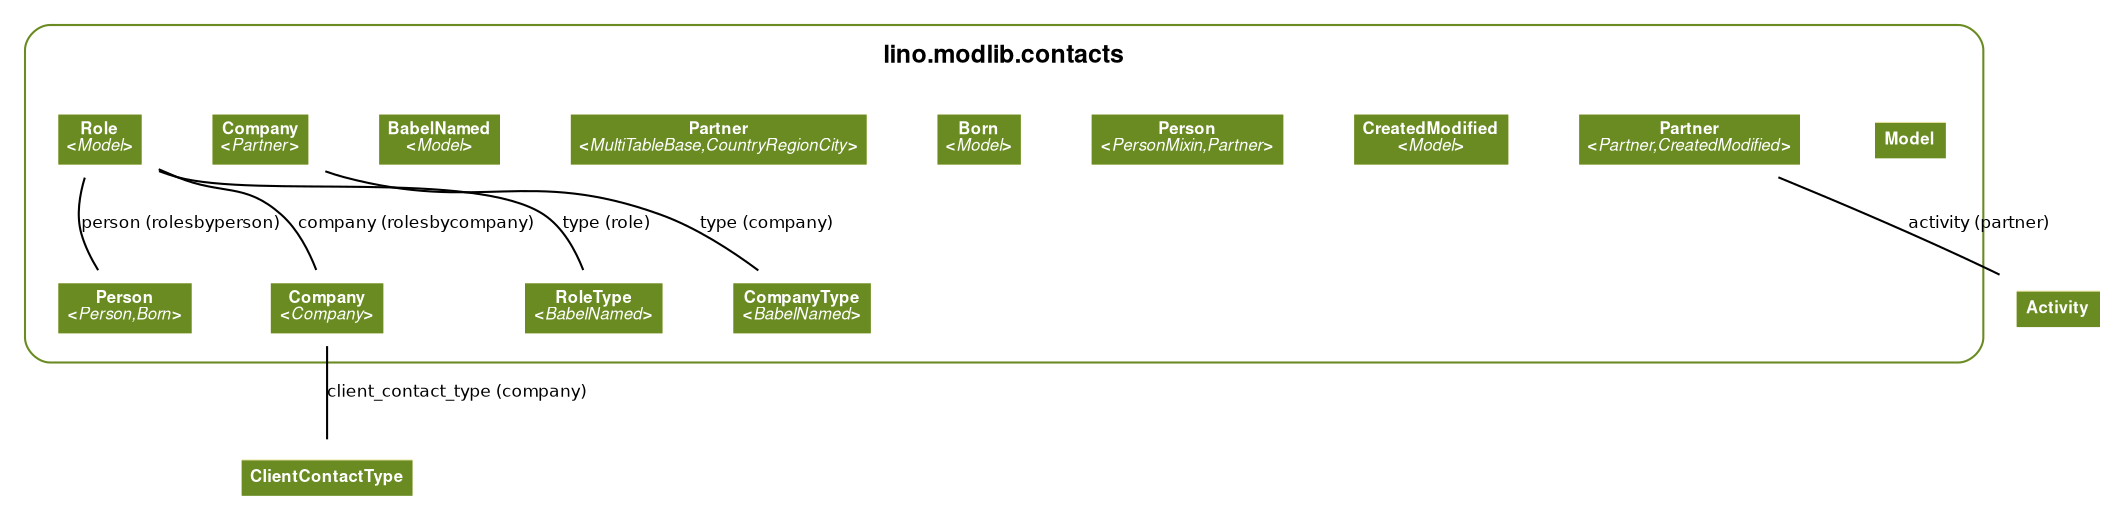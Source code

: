 
digraph name {
  fontname = "Helvetica"
  fontsize = 8

  node [
    fontname = "Helvetica"
    fontsize = 8
    shape = "plaintext"
  ]
  edge [
    fontname = "Helvetica"
    fontsize = 8
  ]



subgraph cluster_lino_modlib_contacts_models {
  label=<
        <TABLE BORDER="0" CELLBORDER="0" CELLSPACING="0">
        <TR><TD COLSPAN="2" CELLPADDING="4" ALIGN="CENTER"
        ><FONT FACE="Helvetica Bold" COLOR="Black" POINT-SIZE="12"
        >lino.modlib.contacts</FONT></TD></TR>
        </TABLE>
        >
  color=olivedrab4
  style="rounded"


    lino_core_model_Model [label=<
    <TABLE BGCOLOR="palegoldenrod" BORDER="0" CELLBORDER="0" CELLSPACING="0">
     <TR><TD COLSPAN="2" CELLPADDING="4" ALIGN="CENTER" BGCOLOR="olivedrab4"
     ><FONT FACE="Helvetica Bold" COLOR="white"
     >Model</FONT></TD></TR>
    
    </TABLE>
    >]

    lino_modlib_contacts_models_Company [label=<
    <TABLE BGCOLOR="palegoldenrod" BORDER="0" CELLBORDER="0" CELLSPACING="0">
     <TR><TD COLSPAN="2" CELLPADDING="4" ALIGN="CENTER" BGCOLOR="olivedrab4"
     ><FONT FACE="Helvetica Bold" COLOR="white"
     >Company<BR/>&lt;<FONT FACE="Helvetica Italic">Partner</FONT>&gt;</FONT></TD></TR>
    
    </TABLE>
    >]

    lino_mixins_CreatedModified [label=<
    <TABLE BGCOLOR="palegoldenrod" BORDER="0" CELLBORDER="0" CELLSPACING="0">
     <TR><TD COLSPAN="2" CELLPADDING="4" ALIGN="CENTER" BGCOLOR="olivedrab4"
     ><FONT FACE="Helvetica Bold" COLOR="white"
     >CreatedModified<BR/>&lt;<FONT FACE="Helvetica Italic">Model</FONT>&gt;</FONT></TD></TR>
    
    </TABLE>
    >]

    lino_modlib_contacts_models_Person [label=<
    <TABLE BGCOLOR="palegoldenrod" BORDER="0" CELLBORDER="0" CELLSPACING="0">
     <TR><TD COLSPAN="2" CELLPADDING="4" ALIGN="CENTER" BGCOLOR="olivedrab4"
     ><FONT FACE="Helvetica Bold" COLOR="white"
     >Person<BR/>&lt;<FONT FACE="Helvetica Italic">PersonMixin,Partner</FONT>&gt;</FONT></TD></TR>
    
    </TABLE>
    >]

    lino_mixins_human_Born [label=<
    <TABLE BGCOLOR="palegoldenrod" BORDER="0" CELLBORDER="0" CELLSPACING="0">
     <TR><TD COLSPAN="2" CELLPADDING="4" ALIGN="CENTER" BGCOLOR="olivedrab4"
     ><FONT FACE="Helvetica Bold" COLOR="white"
     >Born<BR/>&lt;<FONT FACE="Helvetica Italic">Model</FONT>&gt;</FONT></TD></TR>
    
    </TABLE>
    >]

    lino_modlib_contacts_models_Partner [label=<
    <TABLE BGCOLOR="palegoldenrod" BORDER="0" CELLBORDER="0" CELLSPACING="0">
     <TR><TD COLSPAN="2" CELLPADDING="4" ALIGN="CENTER" BGCOLOR="olivedrab4"
     ><FONT FACE="Helvetica Bold" COLOR="white"
     >Partner<BR/>&lt;<FONT FACE="Helvetica Italic">MultiTableBase,CountryRegionCity</FONT>&gt;</FONT></TD></TR>
    
    </TABLE>
    >]

    lino_utils_babel_BabelNamed [label=<
    <TABLE BGCOLOR="palegoldenrod" BORDER="0" CELLBORDER="0" CELLSPACING="0">
     <TR><TD COLSPAN="2" CELLPADDING="4" ALIGN="CENTER" BGCOLOR="olivedrab4"
     ><FONT FACE="Helvetica Bold" COLOR="white"
     >BabelNamed<BR/>&lt;<FONT FACE="Helvetica Italic">Model</FONT>&gt;</FONT></TD></TR>
    
    </TABLE>
    >]

    lino_modlib_contacts_models_CompanyType [label=<
    <TABLE BGCOLOR="palegoldenrod" BORDER="0" CELLBORDER="0" CELLSPACING="0">
     <TR><TD COLSPAN="2" CELLPADDING="4" ALIGN="CENTER" BGCOLOR="olivedrab4"
     ><FONT FACE="Helvetica Bold" COLOR="white"
     >CompanyType<BR/>&lt;<FONT FACE="Helvetica Italic">BabelNamed</FONT>&gt;</FONT></TD></TR>
    
    </TABLE>
    >]

    lino_modlib_contacts_models_RoleType [label=<
    <TABLE BGCOLOR="palegoldenrod" BORDER="0" CELLBORDER="0" CELLSPACING="0">
     <TR><TD COLSPAN="2" CELLPADDING="4" ALIGN="CENTER" BGCOLOR="olivedrab4"
     ><FONT FACE="Helvetica Bold" COLOR="white"
     >RoleType<BR/>&lt;<FONT FACE="Helvetica Italic">BabelNamed</FONT>&gt;</FONT></TD></TR>
    
    </TABLE>
    >]

    lino_modlib_contacts_models_Role [label=<
    <TABLE BGCOLOR="palegoldenrod" BORDER="0" CELLBORDER="0" CELLSPACING="0">
     <TR><TD COLSPAN="2" CELLPADDING="4" ALIGN="CENTER" BGCOLOR="olivedrab4"
     ><FONT FACE="Helvetica Bold" COLOR="white"
     >Role<BR/>&lt;<FONT FACE="Helvetica Italic">Model</FONT>&gt;</FONT></TD></TR>
    
    </TABLE>
    >]

    lino_welfare_modlib_pcsw_models_Partner [label=<
    <TABLE BGCOLOR="palegoldenrod" BORDER="0" CELLBORDER="0" CELLSPACING="0">
     <TR><TD COLSPAN="2" CELLPADDING="4" ALIGN="CENTER" BGCOLOR="olivedrab4"
     ><FONT FACE="Helvetica Bold" COLOR="white"
     >Partner<BR/>&lt;<FONT FACE="Helvetica Italic">Partner,CreatedModified</FONT>&gt;</FONT></TD></TR>
    
    </TABLE>
    >]

    lino_welfare_modlib_pcsw_models_Person [label=<
    <TABLE BGCOLOR="palegoldenrod" BORDER="0" CELLBORDER="0" CELLSPACING="0">
     <TR><TD COLSPAN="2" CELLPADDING="4" ALIGN="CENTER" BGCOLOR="olivedrab4"
     ><FONT FACE="Helvetica Bold" COLOR="white"
     >Person<BR/>&lt;<FONT FACE="Helvetica Italic">Person,Born</FONT>&gt;</FONT></TD></TR>
    
    </TABLE>
    >]

    lino_welfare_modlib_pcsw_models_Company [label=<
    <TABLE BGCOLOR="palegoldenrod" BORDER="0" CELLBORDER="0" CELLSPACING="0">
     <TR><TD COLSPAN="2" CELLPADDING="4" ALIGN="CENTER" BGCOLOR="olivedrab4"
     ><FONT FACE="Helvetica Bold" COLOR="white"
     >Company<BR/>&lt;<FONT FACE="Helvetica Italic">Company</FONT>&gt;</FONT></TD></TR>
    
    </TABLE>
    >]


}


  

  
  
  lino_modlib_contacts_models_Company -> lino_modlib_contacts_models_CompanyType
  [label="type (company)"] [arrowhead=none, arrowtail=dot];
  

  

  

  

  

  

  

  

  
  
  lino_modlib_contacts_models_Role -> lino_modlib_contacts_models_RoleType
  [label="type (role)"] [arrowhead=none, arrowtail=dot];
  
  
  lino_modlib_contacts_models_Role -> lino_welfare_modlib_pcsw_models_Person
  [label="person (rolesbyperson)"] [arrowhead=none, arrowtail=dot];
  
  
  lino_modlib_contacts_models_Role -> lino_welfare_modlib_pcsw_models_Company
  [label="company (rolesbycompany)"] [arrowhead=none, arrowtail=dot];
  

  
  
  lino_welfare_modlib_pcsw_models_Activity [label=<
      <TABLE BGCOLOR="palegoldenrod" BORDER="0" CELLBORDER="0" CELLSPACING="0">
      <TR><TD COLSPAN="2" CELLPADDING="4" ALIGN="CENTER" BGCOLOR="olivedrab4"
      ><FONT FACE="Helvetica Bold" COLOR="white"
      >Activity</FONT></TD></TR>
      </TABLE>
      >]
  
  lino_welfare_modlib_pcsw_models_Partner -> lino_welfare_modlib_pcsw_models_Activity
  [label="activity (partner)"] [arrowhead=none, arrowtail=dot];
  

  

  
  
  lino_welfare_modlib_pcsw_models_ClientContactType [label=<
      <TABLE BGCOLOR="palegoldenrod" BORDER="0" CELLBORDER="0" CELLSPACING="0">
      <TR><TD COLSPAN="2" CELLPADDING="4" ALIGN="CENTER" BGCOLOR="olivedrab4"
      ><FONT FACE="Helvetica Bold" COLOR="white"
      >ClientContactType</FONT></TD></TR>
      </TABLE>
      >]
  
  lino_welfare_modlib_pcsw_models_Company -> lino_welfare_modlib_pcsw_models_ClientContactType
  [label="client_contact_type (company)"] [arrowhead=none, arrowtail=dot];
  

}
